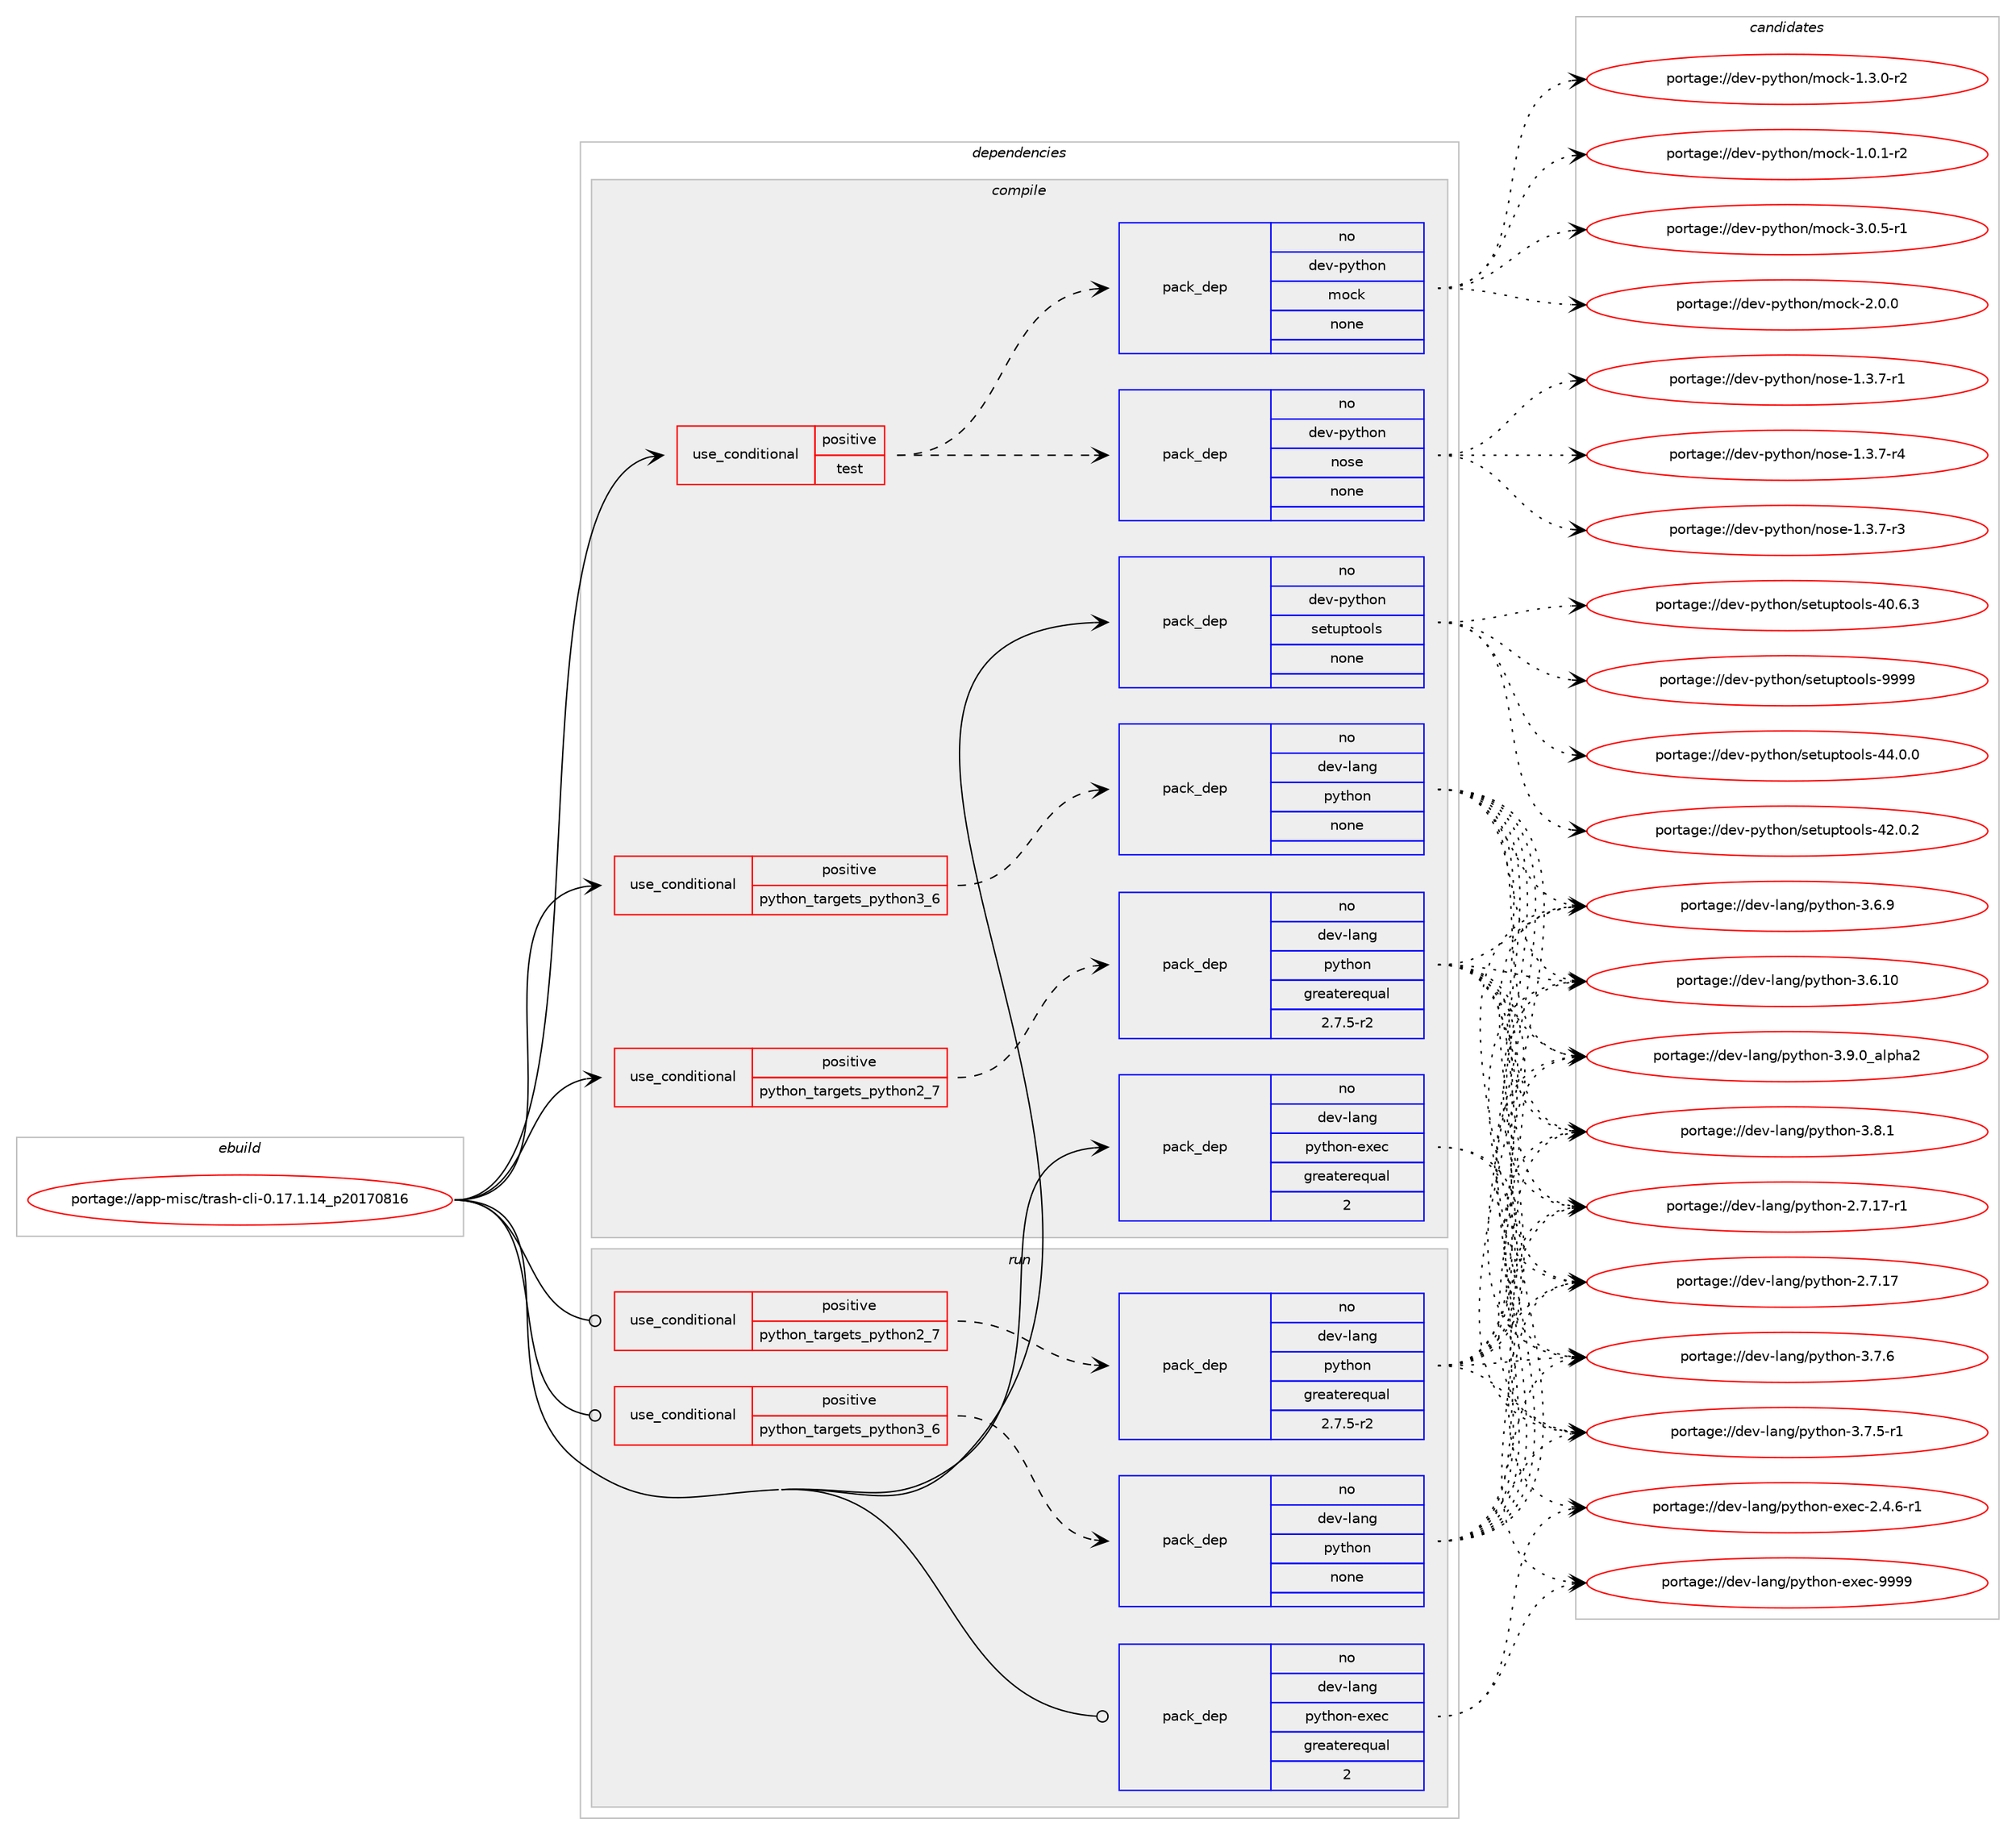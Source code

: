 digraph prolog {

# *************
# Graph options
# *************

newrank=true;
concentrate=true;
compound=true;
graph [rankdir=LR,fontname=Helvetica,fontsize=10,ranksep=1.5];#, ranksep=2.5, nodesep=0.2];
edge  [arrowhead=vee];
node  [fontname=Helvetica,fontsize=10];

# **********
# The ebuild
# **********

subgraph cluster_leftcol {
color=gray;
label=<<i>ebuild</i>>;
id [label="portage://app-misc/trash-cli-0.17.1.14_p20170816", color=red, width=4, href="../app-misc/trash-cli-0.17.1.14_p20170816.svg"];
}

# ****************
# The dependencies
# ****************

subgraph cluster_midcol {
color=gray;
label=<<i>dependencies</i>>;
subgraph cluster_compile {
fillcolor="#eeeeee";
style=filled;
label=<<i>compile</i>>;
subgraph cond142661 {
dependency609200 [label=<<TABLE BORDER="0" CELLBORDER="1" CELLSPACING="0" CELLPADDING="4"><TR><TD ROWSPAN="3" CELLPADDING="10">use_conditional</TD></TR><TR><TD>positive</TD></TR><TR><TD>python_targets_python2_7</TD></TR></TABLE>>, shape=none, color=red];
subgraph pack458383 {
dependency609201 [label=<<TABLE BORDER="0" CELLBORDER="1" CELLSPACING="0" CELLPADDING="4" WIDTH="220"><TR><TD ROWSPAN="6" CELLPADDING="30">pack_dep</TD></TR><TR><TD WIDTH="110">no</TD></TR><TR><TD>dev-lang</TD></TR><TR><TD>python</TD></TR><TR><TD>greaterequal</TD></TR><TR><TD>2.7.5-r2</TD></TR></TABLE>>, shape=none, color=blue];
}
dependency609200:e -> dependency609201:w [weight=20,style="dashed",arrowhead="vee"];
}
id:e -> dependency609200:w [weight=20,style="solid",arrowhead="vee"];
subgraph cond142662 {
dependency609202 [label=<<TABLE BORDER="0" CELLBORDER="1" CELLSPACING="0" CELLPADDING="4"><TR><TD ROWSPAN="3" CELLPADDING="10">use_conditional</TD></TR><TR><TD>positive</TD></TR><TR><TD>python_targets_python3_6</TD></TR></TABLE>>, shape=none, color=red];
subgraph pack458384 {
dependency609203 [label=<<TABLE BORDER="0" CELLBORDER="1" CELLSPACING="0" CELLPADDING="4" WIDTH="220"><TR><TD ROWSPAN="6" CELLPADDING="30">pack_dep</TD></TR><TR><TD WIDTH="110">no</TD></TR><TR><TD>dev-lang</TD></TR><TR><TD>python</TD></TR><TR><TD>none</TD></TR><TR><TD></TD></TR></TABLE>>, shape=none, color=blue];
}
dependency609202:e -> dependency609203:w [weight=20,style="dashed",arrowhead="vee"];
}
id:e -> dependency609202:w [weight=20,style="solid",arrowhead="vee"];
subgraph cond142663 {
dependency609204 [label=<<TABLE BORDER="0" CELLBORDER="1" CELLSPACING="0" CELLPADDING="4"><TR><TD ROWSPAN="3" CELLPADDING="10">use_conditional</TD></TR><TR><TD>positive</TD></TR><TR><TD>test</TD></TR></TABLE>>, shape=none, color=red];
subgraph pack458385 {
dependency609205 [label=<<TABLE BORDER="0" CELLBORDER="1" CELLSPACING="0" CELLPADDING="4" WIDTH="220"><TR><TD ROWSPAN="6" CELLPADDING="30">pack_dep</TD></TR><TR><TD WIDTH="110">no</TD></TR><TR><TD>dev-python</TD></TR><TR><TD>nose</TD></TR><TR><TD>none</TD></TR><TR><TD></TD></TR></TABLE>>, shape=none, color=blue];
}
dependency609204:e -> dependency609205:w [weight=20,style="dashed",arrowhead="vee"];
subgraph pack458386 {
dependency609206 [label=<<TABLE BORDER="0" CELLBORDER="1" CELLSPACING="0" CELLPADDING="4" WIDTH="220"><TR><TD ROWSPAN="6" CELLPADDING="30">pack_dep</TD></TR><TR><TD WIDTH="110">no</TD></TR><TR><TD>dev-python</TD></TR><TR><TD>mock</TD></TR><TR><TD>none</TD></TR><TR><TD></TD></TR></TABLE>>, shape=none, color=blue];
}
dependency609204:e -> dependency609206:w [weight=20,style="dashed",arrowhead="vee"];
}
id:e -> dependency609204:w [weight=20,style="solid",arrowhead="vee"];
subgraph pack458387 {
dependency609207 [label=<<TABLE BORDER="0" CELLBORDER="1" CELLSPACING="0" CELLPADDING="4" WIDTH="220"><TR><TD ROWSPAN="6" CELLPADDING="30">pack_dep</TD></TR><TR><TD WIDTH="110">no</TD></TR><TR><TD>dev-lang</TD></TR><TR><TD>python-exec</TD></TR><TR><TD>greaterequal</TD></TR><TR><TD>2</TD></TR></TABLE>>, shape=none, color=blue];
}
id:e -> dependency609207:w [weight=20,style="solid",arrowhead="vee"];
subgraph pack458388 {
dependency609208 [label=<<TABLE BORDER="0" CELLBORDER="1" CELLSPACING="0" CELLPADDING="4" WIDTH="220"><TR><TD ROWSPAN="6" CELLPADDING="30">pack_dep</TD></TR><TR><TD WIDTH="110">no</TD></TR><TR><TD>dev-python</TD></TR><TR><TD>setuptools</TD></TR><TR><TD>none</TD></TR><TR><TD></TD></TR></TABLE>>, shape=none, color=blue];
}
id:e -> dependency609208:w [weight=20,style="solid",arrowhead="vee"];
}
subgraph cluster_compileandrun {
fillcolor="#eeeeee";
style=filled;
label=<<i>compile and run</i>>;
}
subgraph cluster_run {
fillcolor="#eeeeee";
style=filled;
label=<<i>run</i>>;
subgraph cond142664 {
dependency609209 [label=<<TABLE BORDER="0" CELLBORDER="1" CELLSPACING="0" CELLPADDING="4"><TR><TD ROWSPAN="3" CELLPADDING="10">use_conditional</TD></TR><TR><TD>positive</TD></TR><TR><TD>python_targets_python2_7</TD></TR></TABLE>>, shape=none, color=red];
subgraph pack458389 {
dependency609210 [label=<<TABLE BORDER="0" CELLBORDER="1" CELLSPACING="0" CELLPADDING="4" WIDTH="220"><TR><TD ROWSPAN="6" CELLPADDING="30">pack_dep</TD></TR><TR><TD WIDTH="110">no</TD></TR><TR><TD>dev-lang</TD></TR><TR><TD>python</TD></TR><TR><TD>greaterequal</TD></TR><TR><TD>2.7.5-r2</TD></TR></TABLE>>, shape=none, color=blue];
}
dependency609209:e -> dependency609210:w [weight=20,style="dashed",arrowhead="vee"];
}
id:e -> dependency609209:w [weight=20,style="solid",arrowhead="odot"];
subgraph cond142665 {
dependency609211 [label=<<TABLE BORDER="0" CELLBORDER="1" CELLSPACING="0" CELLPADDING="4"><TR><TD ROWSPAN="3" CELLPADDING="10">use_conditional</TD></TR><TR><TD>positive</TD></TR><TR><TD>python_targets_python3_6</TD></TR></TABLE>>, shape=none, color=red];
subgraph pack458390 {
dependency609212 [label=<<TABLE BORDER="0" CELLBORDER="1" CELLSPACING="0" CELLPADDING="4" WIDTH="220"><TR><TD ROWSPAN="6" CELLPADDING="30">pack_dep</TD></TR><TR><TD WIDTH="110">no</TD></TR><TR><TD>dev-lang</TD></TR><TR><TD>python</TD></TR><TR><TD>none</TD></TR><TR><TD></TD></TR></TABLE>>, shape=none, color=blue];
}
dependency609211:e -> dependency609212:w [weight=20,style="dashed",arrowhead="vee"];
}
id:e -> dependency609211:w [weight=20,style="solid",arrowhead="odot"];
subgraph pack458391 {
dependency609213 [label=<<TABLE BORDER="0" CELLBORDER="1" CELLSPACING="0" CELLPADDING="4" WIDTH="220"><TR><TD ROWSPAN="6" CELLPADDING="30">pack_dep</TD></TR><TR><TD WIDTH="110">no</TD></TR><TR><TD>dev-lang</TD></TR><TR><TD>python-exec</TD></TR><TR><TD>greaterequal</TD></TR><TR><TD>2</TD></TR></TABLE>>, shape=none, color=blue];
}
id:e -> dependency609213:w [weight=20,style="solid",arrowhead="odot"];
}
}

# **************
# The candidates
# **************

subgraph cluster_choices {
rank=same;
color=gray;
label=<<i>candidates</i>>;

subgraph choice458383 {
color=black;
nodesep=1;
choice10010111845108971101034711212111610411111045514657464895971081121049750 [label="portage://dev-lang/python-3.9.0_alpha2", color=red, width=4,href="../dev-lang/python-3.9.0_alpha2.svg"];
choice100101118451089711010347112121116104111110455146564649 [label="portage://dev-lang/python-3.8.1", color=red, width=4,href="../dev-lang/python-3.8.1.svg"];
choice100101118451089711010347112121116104111110455146554654 [label="portage://dev-lang/python-3.7.6", color=red, width=4,href="../dev-lang/python-3.7.6.svg"];
choice1001011184510897110103471121211161041111104551465546534511449 [label="portage://dev-lang/python-3.7.5-r1", color=red, width=4,href="../dev-lang/python-3.7.5-r1.svg"];
choice100101118451089711010347112121116104111110455146544657 [label="portage://dev-lang/python-3.6.9", color=red, width=4,href="../dev-lang/python-3.6.9.svg"];
choice10010111845108971101034711212111610411111045514654464948 [label="portage://dev-lang/python-3.6.10", color=red, width=4,href="../dev-lang/python-3.6.10.svg"];
choice100101118451089711010347112121116104111110455046554649554511449 [label="portage://dev-lang/python-2.7.17-r1", color=red, width=4,href="../dev-lang/python-2.7.17-r1.svg"];
choice10010111845108971101034711212111610411111045504655464955 [label="portage://dev-lang/python-2.7.17", color=red, width=4,href="../dev-lang/python-2.7.17.svg"];
dependency609201:e -> choice10010111845108971101034711212111610411111045514657464895971081121049750:w [style=dotted,weight="100"];
dependency609201:e -> choice100101118451089711010347112121116104111110455146564649:w [style=dotted,weight="100"];
dependency609201:e -> choice100101118451089711010347112121116104111110455146554654:w [style=dotted,weight="100"];
dependency609201:e -> choice1001011184510897110103471121211161041111104551465546534511449:w [style=dotted,weight="100"];
dependency609201:e -> choice100101118451089711010347112121116104111110455146544657:w [style=dotted,weight="100"];
dependency609201:e -> choice10010111845108971101034711212111610411111045514654464948:w [style=dotted,weight="100"];
dependency609201:e -> choice100101118451089711010347112121116104111110455046554649554511449:w [style=dotted,weight="100"];
dependency609201:e -> choice10010111845108971101034711212111610411111045504655464955:w [style=dotted,weight="100"];
}
subgraph choice458384 {
color=black;
nodesep=1;
choice10010111845108971101034711212111610411111045514657464895971081121049750 [label="portage://dev-lang/python-3.9.0_alpha2", color=red, width=4,href="../dev-lang/python-3.9.0_alpha2.svg"];
choice100101118451089711010347112121116104111110455146564649 [label="portage://dev-lang/python-3.8.1", color=red, width=4,href="../dev-lang/python-3.8.1.svg"];
choice100101118451089711010347112121116104111110455146554654 [label="portage://dev-lang/python-3.7.6", color=red, width=4,href="../dev-lang/python-3.7.6.svg"];
choice1001011184510897110103471121211161041111104551465546534511449 [label="portage://dev-lang/python-3.7.5-r1", color=red, width=4,href="../dev-lang/python-3.7.5-r1.svg"];
choice100101118451089711010347112121116104111110455146544657 [label="portage://dev-lang/python-3.6.9", color=red, width=4,href="../dev-lang/python-3.6.9.svg"];
choice10010111845108971101034711212111610411111045514654464948 [label="portage://dev-lang/python-3.6.10", color=red, width=4,href="../dev-lang/python-3.6.10.svg"];
choice100101118451089711010347112121116104111110455046554649554511449 [label="portage://dev-lang/python-2.7.17-r1", color=red, width=4,href="../dev-lang/python-2.7.17-r1.svg"];
choice10010111845108971101034711212111610411111045504655464955 [label="portage://dev-lang/python-2.7.17", color=red, width=4,href="../dev-lang/python-2.7.17.svg"];
dependency609203:e -> choice10010111845108971101034711212111610411111045514657464895971081121049750:w [style=dotted,weight="100"];
dependency609203:e -> choice100101118451089711010347112121116104111110455146564649:w [style=dotted,weight="100"];
dependency609203:e -> choice100101118451089711010347112121116104111110455146554654:w [style=dotted,weight="100"];
dependency609203:e -> choice1001011184510897110103471121211161041111104551465546534511449:w [style=dotted,weight="100"];
dependency609203:e -> choice100101118451089711010347112121116104111110455146544657:w [style=dotted,weight="100"];
dependency609203:e -> choice10010111845108971101034711212111610411111045514654464948:w [style=dotted,weight="100"];
dependency609203:e -> choice100101118451089711010347112121116104111110455046554649554511449:w [style=dotted,weight="100"];
dependency609203:e -> choice10010111845108971101034711212111610411111045504655464955:w [style=dotted,weight="100"];
}
subgraph choice458385 {
color=black;
nodesep=1;
choice10010111845112121116104111110471101111151014549465146554511452 [label="portage://dev-python/nose-1.3.7-r4", color=red, width=4,href="../dev-python/nose-1.3.7-r4.svg"];
choice10010111845112121116104111110471101111151014549465146554511451 [label="portage://dev-python/nose-1.3.7-r3", color=red, width=4,href="../dev-python/nose-1.3.7-r3.svg"];
choice10010111845112121116104111110471101111151014549465146554511449 [label="portage://dev-python/nose-1.3.7-r1", color=red, width=4,href="../dev-python/nose-1.3.7-r1.svg"];
dependency609205:e -> choice10010111845112121116104111110471101111151014549465146554511452:w [style=dotted,weight="100"];
dependency609205:e -> choice10010111845112121116104111110471101111151014549465146554511451:w [style=dotted,weight="100"];
dependency609205:e -> choice10010111845112121116104111110471101111151014549465146554511449:w [style=dotted,weight="100"];
}
subgraph choice458386 {
color=black;
nodesep=1;
choice1001011184511212111610411111047109111991074551464846534511449 [label="portage://dev-python/mock-3.0.5-r1", color=red, width=4,href="../dev-python/mock-3.0.5-r1.svg"];
choice100101118451121211161041111104710911199107455046484648 [label="portage://dev-python/mock-2.0.0", color=red, width=4,href="../dev-python/mock-2.0.0.svg"];
choice1001011184511212111610411111047109111991074549465146484511450 [label="portage://dev-python/mock-1.3.0-r2", color=red, width=4,href="../dev-python/mock-1.3.0-r2.svg"];
choice1001011184511212111610411111047109111991074549464846494511450 [label="portage://dev-python/mock-1.0.1-r2", color=red, width=4,href="../dev-python/mock-1.0.1-r2.svg"];
dependency609206:e -> choice1001011184511212111610411111047109111991074551464846534511449:w [style=dotted,weight="100"];
dependency609206:e -> choice100101118451121211161041111104710911199107455046484648:w [style=dotted,weight="100"];
dependency609206:e -> choice1001011184511212111610411111047109111991074549465146484511450:w [style=dotted,weight="100"];
dependency609206:e -> choice1001011184511212111610411111047109111991074549464846494511450:w [style=dotted,weight="100"];
}
subgraph choice458387 {
color=black;
nodesep=1;
choice10010111845108971101034711212111610411111045101120101994557575757 [label="portage://dev-lang/python-exec-9999", color=red, width=4,href="../dev-lang/python-exec-9999.svg"];
choice10010111845108971101034711212111610411111045101120101994550465246544511449 [label="portage://dev-lang/python-exec-2.4.6-r1", color=red, width=4,href="../dev-lang/python-exec-2.4.6-r1.svg"];
dependency609207:e -> choice10010111845108971101034711212111610411111045101120101994557575757:w [style=dotted,weight="100"];
dependency609207:e -> choice10010111845108971101034711212111610411111045101120101994550465246544511449:w [style=dotted,weight="100"];
}
subgraph choice458388 {
color=black;
nodesep=1;
choice10010111845112121116104111110471151011161171121161111111081154557575757 [label="portage://dev-python/setuptools-9999", color=red, width=4,href="../dev-python/setuptools-9999.svg"];
choice100101118451121211161041111104711510111611711211611111110811545525246484648 [label="portage://dev-python/setuptools-44.0.0", color=red, width=4,href="../dev-python/setuptools-44.0.0.svg"];
choice100101118451121211161041111104711510111611711211611111110811545525046484650 [label="portage://dev-python/setuptools-42.0.2", color=red, width=4,href="../dev-python/setuptools-42.0.2.svg"];
choice100101118451121211161041111104711510111611711211611111110811545524846544651 [label="portage://dev-python/setuptools-40.6.3", color=red, width=4,href="../dev-python/setuptools-40.6.3.svg"];
dependency609208:e -> choice10010111845112121116104111110471151011161171121161111111081154557575757:w [style=dotted,weight="100"];
dependency609208:e -> choice100101118451121211161041111104711510111611711211611111110811545525246484648:w [style=dotted,weight="100"];
dependency609208:e -> choice100101118451121211161041111104711510111611711211611111110811545525046484650:w [style=dotted,weight="100"];
dependency609208:e -> choice100101118451121211161041111104711510111611711211611111110811545524846544651:w [style=dotted,weight="100"];
}
subgraph choice458389 {
color=black;
nodesep=1;
choice10010111845108971101034711212111610411111045514657464895971081121049750 [label="portage://dev-lang/python-3.9.0_alpha2", color=red, width=4,href="../dev-lang/python-3.9.0_alpha2.svg"];
choice100101118451089711010347112121116104111110455146564649 [label="portage://dev-lang/python-3.8.1", color=red, width=4,href="../dev-lang/python-3.8.1.svg"];
choice100101118451089711010347112121116104111110455146554654 [label="portage://dev-lang/python-3.7.6", color=red, width=4,href="../dev-lang/python-3.7.6.svg"];
choice1001011184510897110103471121211161041111104551465546534511449 [label="portage://dev-lang/python-3.7.5-r1", color=red, width=4,href="../dev-lang/python-3.7.5-r1.svg"];
choice100101118451089711010347112121116104111110455146544657 [label="portage://dev-lang/python-3.6.9", color=red, width=4,href="../dev-lang/python-3.6.9.svg"];
choice10010111845108971101034711212111610411111045514654464948 [label="portage://dev-lang/python-3.6.10", color=red, width=4,href="../dev-lang/python-3.6.10.svg"];
choice100101118451089711010347112121116104111110455046554649554511449 [label="portage://dev-lang/python-2.7.17-r1", color=red, width=4,href="../dev-lang/python-2.7.17-r1.svg"];
choice10010111845108971101034711212111610411111045504655464955 [label="portage://dev-lang/python-2.7.17", color=red, width=4,href="../dev-lang/python-2.7.17.svg"];
dependency609210:e -> choice10010111845108971101034711212111610411111045514657464895971081121049750:w [style=dotted,weight="100"];
dependency609210:e -> choice100101118451089711010347112121116104111110455146564649:w [style=dotted,weight="100"];
dependency609210:e -> choice100101118451089711010347112121116104111110455146554654:w [style=dotted,weight="100"];
dependency609210:e -> choice1001011184510897110103471121211161041111104551465546534511449:w [style=dotted,weight="100"];
dependency609210:e -> choice100101118451089711010347112121116104111110455146544657:w [style=dotted,weight="100"];
dependency609210:e -> choice10010111845108971101034711212111610411111045514654464948:w [style=dotted,weight="100"];
dependency609210:e -> choice100101118451089711010347112121116104111110455046554649554511449:w [style=dotted,weight="100"];
dependency609210:e -> choice10010111845108971101034711212111610411111045504655464955:w [style=dotted,weight="100"];
}
subgraph choice458390 {
color=black;
nodesep=1;
choice10010111845108971101034711212111610411111045514657464895971081121049750 [label="portage://dev-lang/python-3.9.0_alpha2", color=red, width=4,href="../dev-lang/python-3.9.0_alpha2.svg"];
choice100101118451089711010347112121116104111110455146564649 [label="portage://dev-lang/python-3.8.1", color=red, width=4,href="../dev-lang/python-3.8.1.svg"];
choice100101118451089711010347112121116104111110455146554654 [label="portage://dev-lang/python-3.7.6", color=red, width=4,href="../dev-lang/python-3.7.6.svg"];
choice1001011184510897110103471121211161041111104551465546534511449 [label="portage://dev-lang/python-3.7.5-r1", color=red, width=4,href="../dev-lang/python-3.7.5-r1.svg"];
choice100101118451089711010347112121116104111110455146544657 [label="portage://dev-lang/python-3.6.9", color=red, width=4,href="../dev-lang/python-3.6.9.svg"];
choice10010111845108971101034711212111610411111045514654464948 [label="portage://dev-lang/python-3.6.10", color=red, width=4,href="../dev-lang/python-3.6.10.svg"];
choice100101118451089711010347112121116104111110455046554649554511449 [label="portage://dev-lang/python-2.7.17-r1", color=red, width=4,href="../dev-lang/python-2.7.17-r1.svg"];
choice10010111845108971101034711212111610411111045504655464955 [label="portage://dev-lang/python-2.7.17", color=red, width=4,href="../dev-lang/python-2.7.17.svg"];
dependency609212:e -> choice10010111845108971101034711212111610411111045514657464895971081121049750:w [style=dotted,weight="100"];
dependency609212:e -> choice100101118451089711010347112121116104111110455146564649:w [style=dotted,weight="100"];
dependency609212:e -> choice100101118451089711010347112121116104111110455146554654:w [style=dotted,weight="100"];
dependency609212:e -> choice1001011184510897110103471121211161041111104551465546534511449:w [style=dotted,weight="100"];
dependency609212:e -> choice100101118451089711010347112121116104111110455146544657:w [style=dotted,weight="100"];
dependency609212:e -> choice10010111845108971101034711212111610411111045514654464948:w [style=dotted,weight="100"];
dependency609212:e -> choice100101118451089711010347112121116104111110455046554649554511449:w [style=dotted,weight="100"];
dependency609212:e -> choice10010111845108971101034711212111610411111045504655464955:w [style=dotted,weight="100"];
}
subgraph choice458391 {
color=black;
nodesep=1;
choice10010111845108971101034711212111610411111045101120101994557575757 [label="portage://dev-lang/python-exec-9999", color=red, width=4,href="../dev-lang/python-exec-9999.svg"];
choice10010111845108971101034711212111610411111045101120101994550465246544511449 [label="portage://dev-lang/python-exec-2.4.6-r1", color=red, width=4,href="../dev-lang/python-exec-2.4.6-r1.svg"];
dependency609213:e -> choice10010111845108971101034711212111610411111045101120101994557575757:w [style=dotted,weight="100"];
dependency609213:e -> choice10010111845108971101034711212111610411111045101120101994550465246544511449:w [style=dotted,weight="100"];
}
}

}
